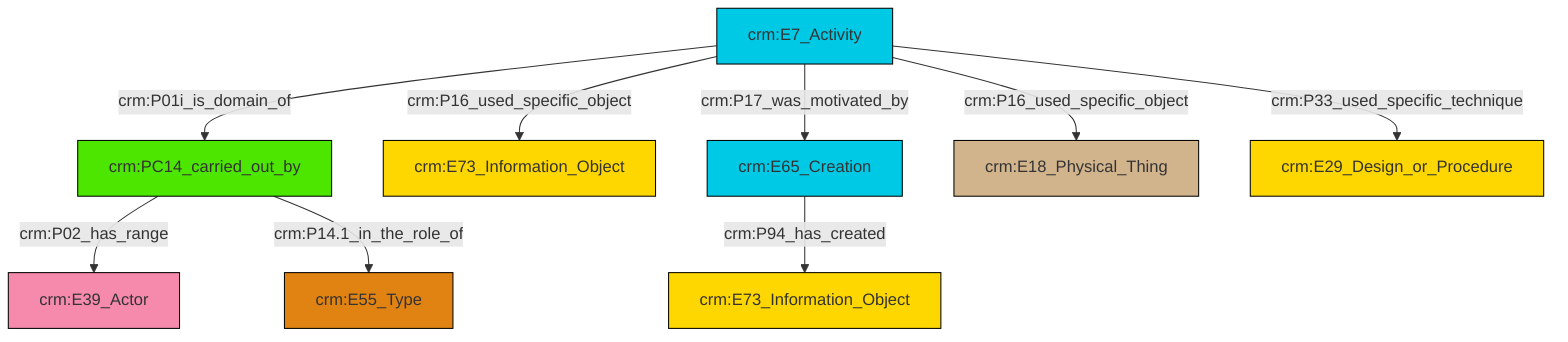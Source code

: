 graph TD
classDef Literal fill:#f2f2f2,stroke:#000000;
classDef CRM_Entity fill:#FFFFFF,stroke:#000000;
classDef Temporal_Entity fill:#00C9E6, stroke:#000000;
classDef Type fill:#E18312, stroke:#000000;
classDef Time-Span fill:#2C9C91, stroke:#000000;
classDef Appellation fill:#FFEB7F, stroke:#000000;
classDef Place fill:#008836, stroke:#000000;
classDef Persistent_Item fill:#B266B2, stroke:#000000;
classDef Conceptual_Object fill:#FFD700, stroke:#000000;
classDef Physical_Thing fill:#D2B48C, stroke:#000000;
classDef Actor fill:#f58aad, stroke:#000000;
classDef PC_Classes fill:#4ce600, stroke:#000000;
classDef Multi fill:#cccccc,stroke:#000000;

0["crm:E7_Activity"]:::Temporal_Entity -->|crm:P01i_is_domain_of| 1["crm:PC14_carried_out_by"]:::PC_Classes
0["crm:E7_Activity"]:::Temporal_Entity -->|crm:P16_used_specific_object| 4["crm:E73_Information_Object"]:::Conceptual_Object
6["crm:E65_Creation"]:::Temporal_Entity -->|crm:P94_has_created| 2["crm:E73_Information_Object"]:::Conceptual_Object
0["crm:E7_Activity"]:::Temporal_Entity -->|crm:P16_used_specific_object| 7["crm:E18_Physical_Thing"]:::Physical_Thing
0["crm:E7_Activity"]:::Temporal_Entity -->|crm:P17_was_motivated_by| 6["crm:E65_Creation"]:::Temporal_Entity
1["crm:PC14_carried_out_by"]:::PC_Classes -->|crm:P02_has_range| 8["crm:E39_Actor"]:::Actor
1["crm:PC14_carried_out_by"]:::PC_Classes -->|crm:P14.1_in_the_role_of| 9["crm:E55_Type"]:::Type
0["crm:E7_Activity"]:::Temporal_Entity -->|crm:P33_used_specific_technique| 11["crm:E29_Design_or_Procedure"]:::Conceptual_Object